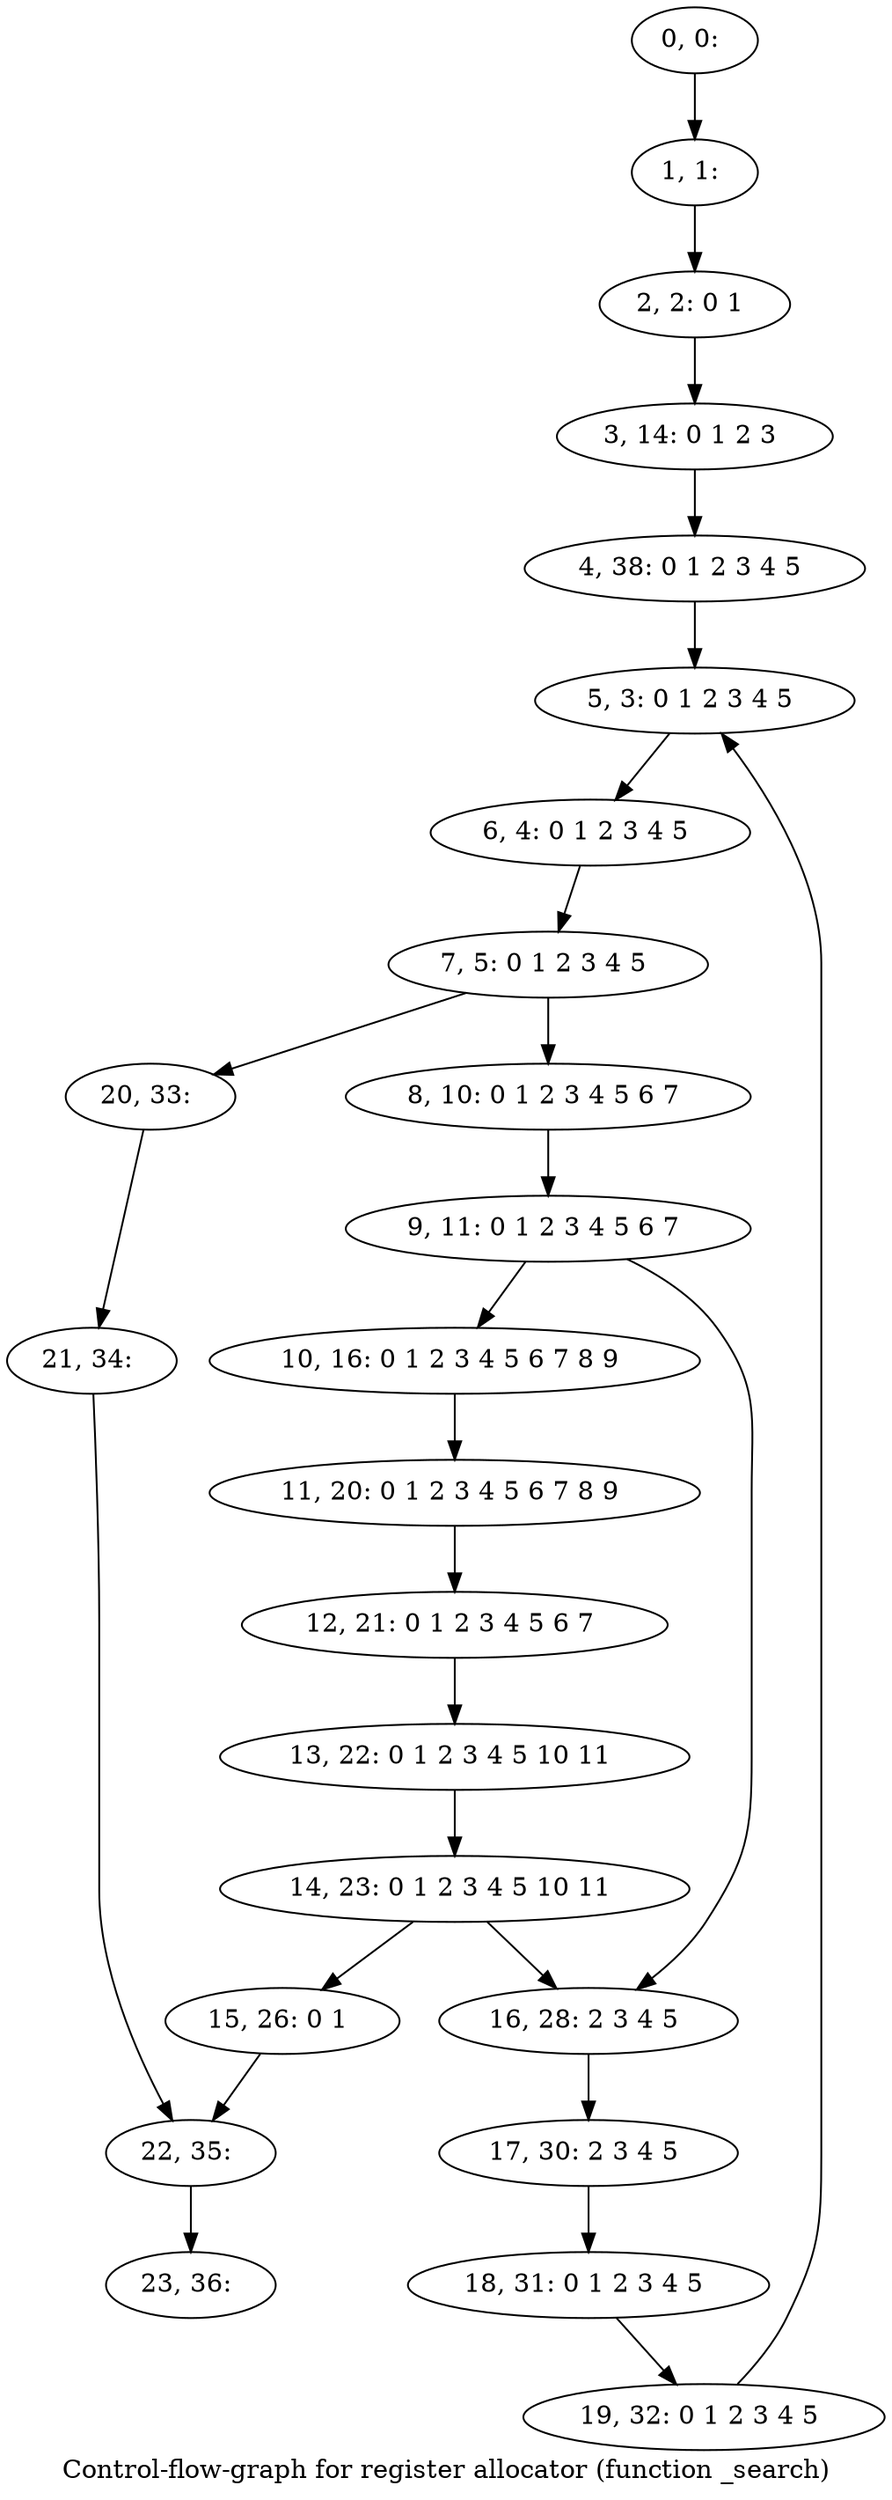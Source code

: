 digraph G {
graph [label="Control-flow-graph for register allocator (function _search)"]
0[label="0, 0: "];
1[label="1, 1: "];
2[label="2, 2: 0 1 "];
3[label="3, 14: 0 1 2 3 "];
4[label="4, 38: 0 1 2 3 4 5 "];
5[label="5, 3: 0 1 2 3 4 5 "];
6[label="6, 4: 0 1 2 3 4 5 "];
7[label="7, 5: 0 1 2 3 4 5 "];
8[label="8, 10: 0 1 2 3 4 5 6 7 "];
9[label="9, 11: 0 1 2 3 4 5 6 7 "];
10[label="10, 16: 0 1 2 3 4 5 6 7 8 9 "];
11[label="11, 20: 0 1 2 3 4 5 6 7 8 9 "];
12[label="12, 21: 0 1 2 3 4 5 6 7 "];
13[label="13, 22: 0 1 2 3 4 5 10 11 "];
14[label="14, 23: 0 1 2 3 4 5 10 11 "];
15[label="15, 26: 0 1 "];
16[label="16, 28: 2 3 4 5 "];
17[label="17, 30: 2 3 4 5 "];
18[label="18, 31: 0 1 2 3 4 5 "];
19[label="19, 32: 0 1 2 3 4 5 "];
20[label="20, 33: "];
21[label="21, 34: "];
22[label="22, 35: "];
23[label="23, 36: "];
0->1 ;
1->2 ;
2->3 ;
3->4 ;
4->5 ;
5->6 ;
6->7 ;
7->8 ;
7->20 ;
8->9 ;
9->10 ;
9->16 ;
10->11 ;
11->12 ;
12->13 ;
13->14 ;
14->15 ;
14->16 ;
15->22 ;
16->17 ;
17->18 ;
18->19 ;
19->5 ;
20->21 ;
21->22 ;
22->23 ;
}
